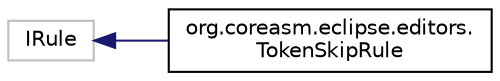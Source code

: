 digraph "Graphical Class Hierarchy"
{
  bgcolor="transparent";
  edge [fontname="Helvetica",fontsize="10",labelfontname="Helvetica",labelfontsize="10"];
  node [fontname="Helvetica",fontsize="10",shape=record];
  rankdir="LR";
  Node1 [label="IRule",height=0.2,width=0.4,color="grey75"];
  Node1 -> Node2 [dir="back",color="midnightblue",fontsize="10",style="solid",fontname="Helvetica"];
  Node2 [label="org.coreasm.eclipse.editors.\lTokenSkipRule",height=0.2,width=0.4,color="black",URL="$classorg_1_1coreasm_1_1eclipse_1_1editors_1_1TokenSkipRule.html"];
}

